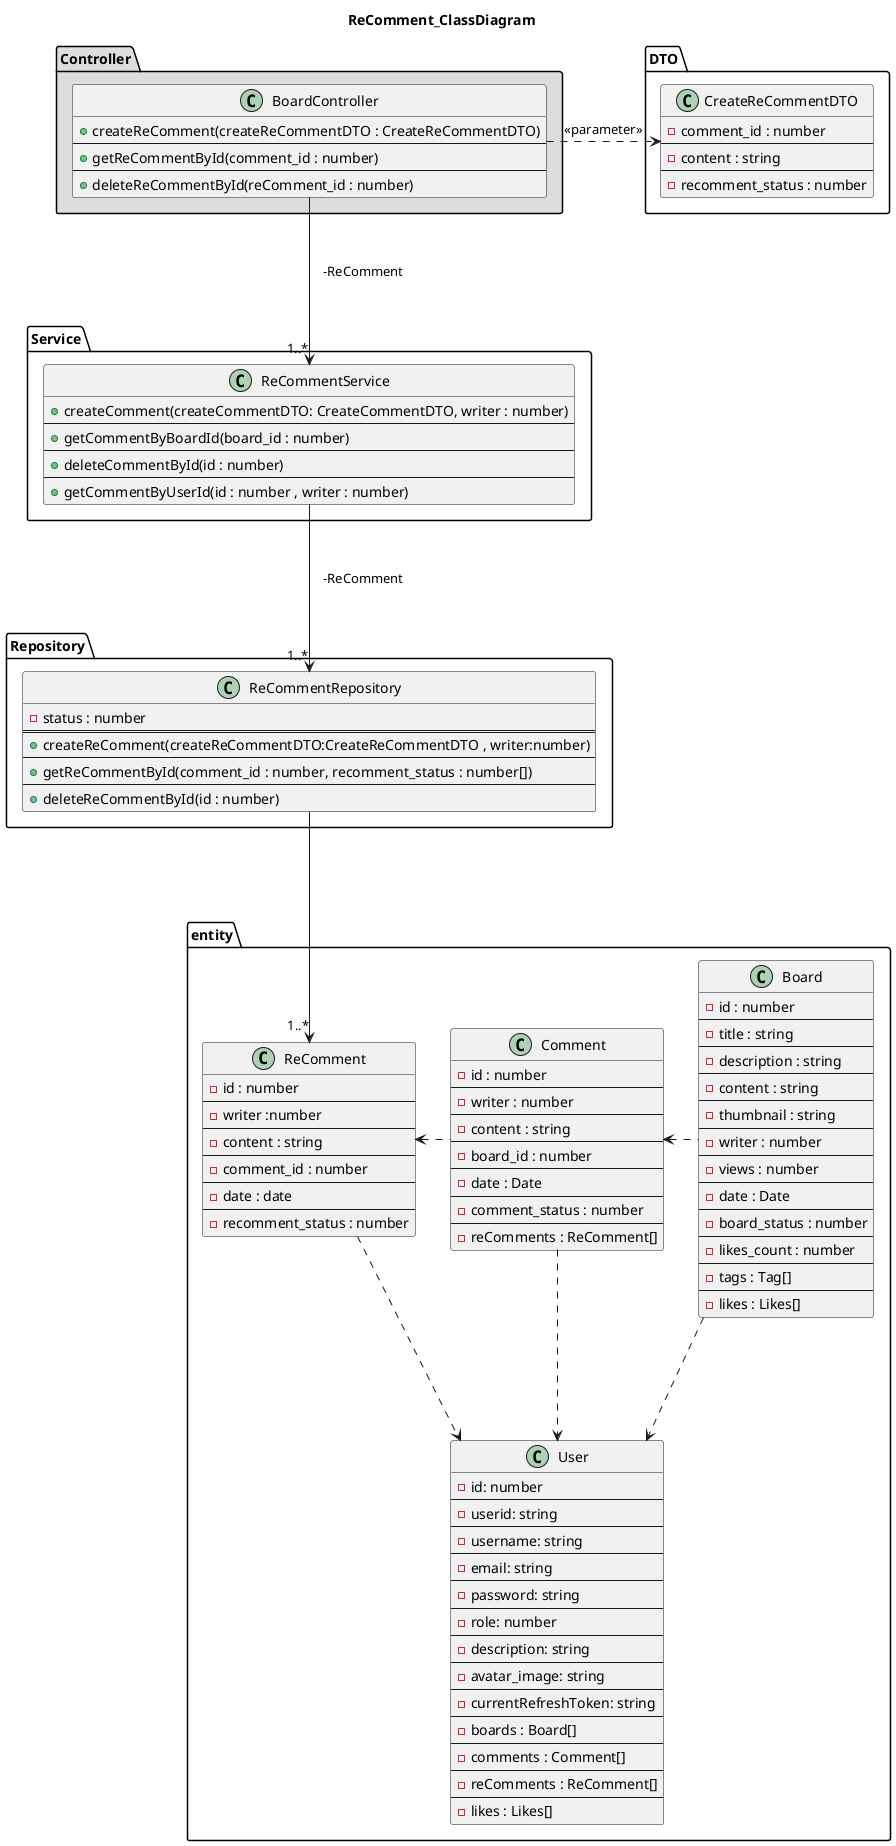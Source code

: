 @startuml


title <b>ReComment_ClassDiagram</b>

package "Controller" #DDD{
    class BoardController  {
        +createReComment(createReCommentDTO : CreateReCommentDTO)
        --
        +getReCommentById(comment_id : number)
        --
        +deleteReCommentById(reComment_id : number)
    }
}

package "DTO"{
    

    class CreateReCommentDTO{    
        -comment_id : number
        --
        -content : string
        --
        -recomment_status : number
    }
}

package "Service" #FFF{


    
    class ReCommentService {
        +createComment(createCommentDTO: CreateCommentDTO, writer : number)
        --
        +getCommentByBoardId(board_id : number)
        --
        +deleteCommentById(id : number) 
        --
        +getCommentByUserId(id : number , writer : number)
    }
}
package Repository{
    
    class ReCommentRepository{
        -status : number
        ==
        +createReComment(createReCommentDTO:CreateReCommentDTO , writer:number)
        --
        +getReCommentById(comment_id : number, recomment_status : number[])
        --
        +deleteReCommentById(id : number)
    }
    
}
package entity{
    class Board{
        -id : number
        --
        -title : string
        --
        -description : string
        --
        -content : string
        --
        -thumbnail : string
        --
        -writer : number
        --
        -views : number
        --
        -date : Date
        --
        -board_status : number
        --
        -likes_count : number
        --
        -tags : Tag[]
        --
        -likes : Likes[]
    }
    class User {
        -id: number
        --
        -userid: string
        --
        -username: string
        --
        -email: string
        --
        -password: string
        --
        -role: number
        --
        -description: string
        --
        -avatar_image: string
        --
        -currentRefreshToken: string
        --
        -boards : Board[]
        --
        -comments : Comment[]
        --
        -reComments : ReComment[]
        --
        -likes : Likes[]
    }
    class Comment{
        -id : number
        --
        -writer : number
        --
        -content : string
        --
        -board_id : number
        --
        -date : Date
        --
        -comment_status : number
        --
        -reComments : ReComment[]
    }
    class ReComment{
        -id : number
        --
        -writer :number
        --
        -content : string
        --
        -comment_id : number
        --
        -date : date
        --
        -recomment_status : number
    }
    
}



BoardController -right..> CreateReCommentDTO : << parameter >>

BoardController -down-->"1..*" ReCommentService : 　-ReComment

ReCommentService -down-->"1..*" ReCommentRepository : 　-ReComment



ReCommentRepository -down-->"1..*" ReComment


Board -down..> User
Comment -down..> User
ReComment -down..> User

Comment -left..> ReComment

Board -left..> Comment

@enduml